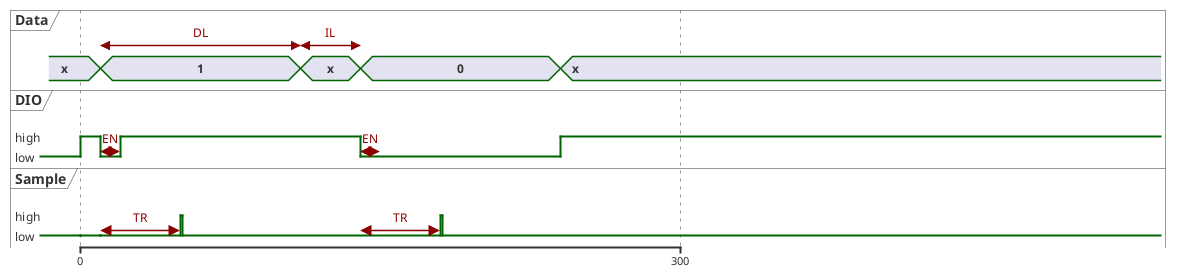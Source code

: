 @startuml
'clock clk with period 5
concise "Data" as db
robust "DIO" as dio
robust "Sample" as st

db is x
st is low
dio is low

scale 300 as 600 pixels

@0
dio is high
st is low

@+10
dio is low
st is low
db is 1
@db
@+0 <-> @+100 : DL
@st
@+0 <-> @+40 : TR
@dio
@+0 <-> @+10 : EN

@+10
dio is high


@+30
st is high
@+1
st is low

@+59
db is x
@db
@+0 <-> @+30 : IL

@+30
dio is low
db is 0
@st
@+0 <-> @+40 : TR
@dio
@+0 <-> @+10 : EN

@+40
st is high
@+1
st is low

@+59
dio is high
db is x
@enduml